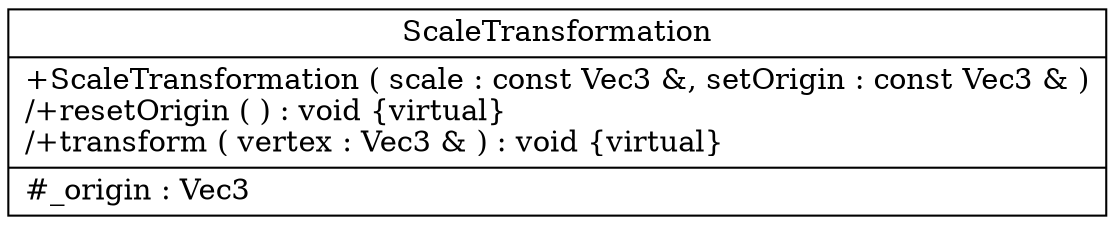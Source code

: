 digraph ScaleTransformation
{
graph [ rankdir="RL" ]
"dc/d60/class_scale_transformation" [ label="ScaleTransformation\n|+ScaleTransformation ( scale : const Vec3 &, setOrigin : const Vec3 & )\l/+resetOrigin (  ) : void \{virtual\}\l/+transform ( vertex : Vec3 & ) : void \{virtual\}\l|#_origin : Vec3\l" shape="record" ]
}
